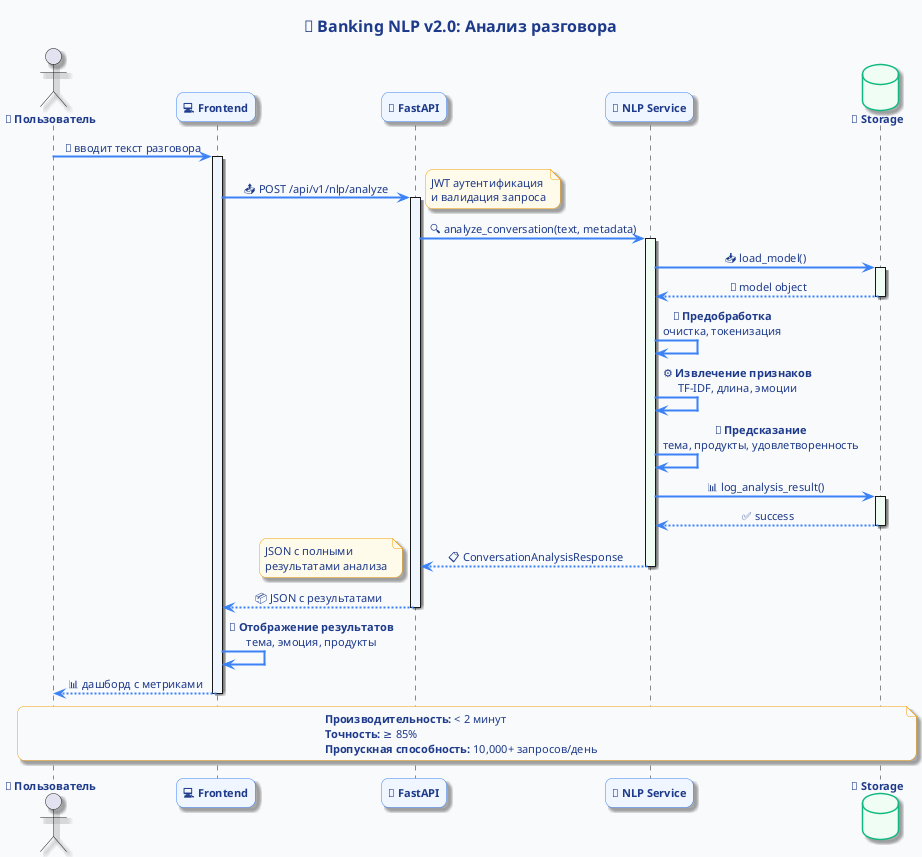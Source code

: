 @startuml
!define BANKING_BLUE #1E3A8A
!define BANKING_LIGHT_BLUE #3B82F6
!define BANKING_GREEN #059669
!define BANKING_LIGHT_GREEN #10B981
!define BANKING_ORANGE #EA580C

title <size:16><color:#1E3A8A><b>🏦 Banking NLP v2.0: Анализ разговора</b></color></size>

skinparam backgroundColor #F8FAFC
skinparam handwritten false
skinparam roundcorner 15
skinparam shadowing true
skinparam defaultFontName "Segoe UI"
skinparam defaultFontSize 11
skinparam defaultFontColor #1E3A8A

skinparam ParticipantBackgroundColor #EFF6FF
skinparam ParticipantBorderColor #3B82F6
skinparam ParticipantFontColor #1E3A8A
skinparam ParticipantFontSize 11
skinparam ParticipantFontStyle bold

skinparam DatabaseBackgroundColor #F0FDF4
skinparam DatabaseBorderColor #10B981

skinparam ArrowColor #3B82F6
skinparam ArrowThickness 2
skinparam SequenceMessageAlign center

skinparam NoteBackgroundColor #FFFBEB
skinparam NoteBorderColor #F59E0B
skinparam NoteFontColor #1E3A8A

actor "👤 **Пользователь**" as User
participant "💻 **Frontend**" as FE
participant "🚀 **FastAPI**" as API
participant "🧠 **NLP Service**" as NLP
database "💾 **Storage**" as ST

User -> FE : 📝 вводит текст разговора
activate FE #EFF6FF

FE -> API : 📤 POST /api/v1/nlp/analyze
activate API #EFF6FF
note right #FFFBEB : JWT аутентификация\nи валидация запроса

API -> NLP : 🔍 analyze_conversation(text, metadata)
activate NLP #F0FDF4

NLP -> ST : 📥 load_model()
activate ST #F0FDF4
ST --> NLP : 🤖 model object
deactivate ST

NLP -> NLP : 🧹 **Предобработка**\nочистка, токенизация
NLP -> NLP : ⚙️ **Извлечение признаков**\nTF-IDF, длина, эмоции
NLP -> NLP : 🎯 **Предсказание**\nтема, продукты, удовлетворенность

NLP -> ST : 📊 log_analysis_result()
activate ST #F0FDF4
ST --> NLP : ✅ success
deactivate ST

NLP --> API : 📋 ConversationAnalysisResponse
deactivate NLP
note left #FFFBEB : JSON с полными\nрезультатами анализа

API --> FE : 📦 JSON с результатами
deactivate API

FE -> FE : 🎨 **Отображение результатов**\nтема, эмоция, продукты
FE --> User : 📊 дашборд с метриками
deactivate FE

note over User, ST #F8FAFC : <b>Производительность:</b> < 2 минут\n<b>Точность:</b> ≥ 85%\n<b>Пропускная способность:</b> 10,000+ запросов/день
@enduml
